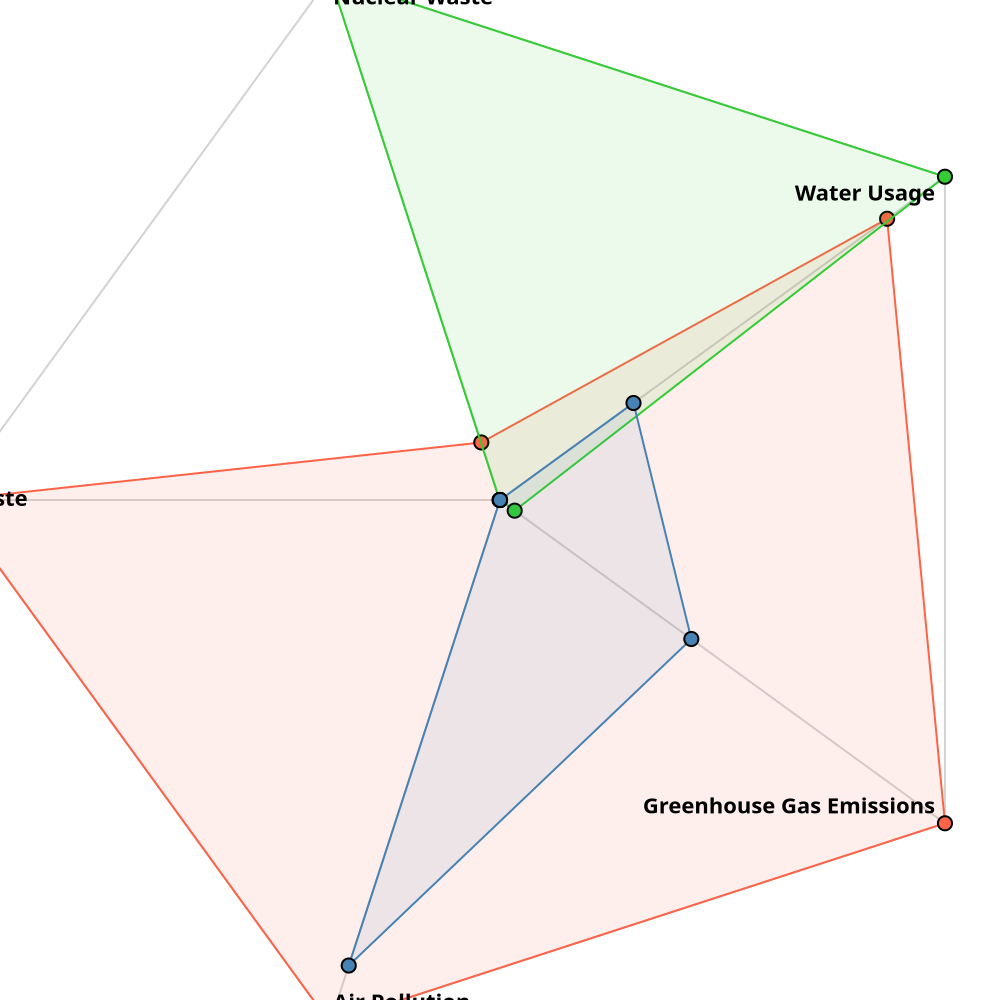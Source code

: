 {
  "$schema": "https://vega.github.io/schema/vega/v5.json",
  "description": "A radar chart example, showing multiple dimensions in a radial layout.",
  "width": 500,
  "height": 500,
  "title": {
    "text": "Environmental Impact of Energy Sources",
    "fontSize": 18,
    "fontWeight": "bold",
    "anchor": "middle"
  },
  "padding": 525,
  "autosize": {"type": "none", "contains": "padding"},
  "signals": [{"name": "radius", "update": "width / 2"}],
  "data": [
    {
      "name": "table",
      "values": [
        {
          "key": "Greenhouse Gas Emissions",
          "value": 1,
          "category": "Coal",
          "trueValue": 1050
        },
        {
          "key": "Air Pollution",
          "value": 1,
          "category": "Coal",
          "trueValue": 5.08
        },
        {"key": "Waste", "value": 1, "category": "Coal", "trueValue": 34.25},
        {
          "key": "Nuclear Waste",
          "value": 0.11,
          "category": "Coal",
          "trueValue": 4.6
        },
        {
          "key": "Water Usage",
          "value": 0.87,
          "category": "Coal",
          "trueValue": 2.6
        },
        {
          "key": "Greenhouse Gas Emissions",
          "value": 0.033,
          "category": "Nuclear",
          "trueValue": 35
        },
        {
          "key": "Air Pollution",
          "value": 0,
          "category": "Nuclear",
          "trueValue": 0
        },
        {
          "key": "Waste",
          "value": 0.0009,
          "category": "Nuclear",
          "trueValue": 0.03
        },
        {
          "key": "Nuclear Waste",
          "value": 1,
          "category": "Nuclear",
          "trueValue": "42"
        },
        {
          "key": "Water Usage",
          "value": 1,
          "category": "Nuclear",
          "trueValue": "3"
        },
        {
          "key": "Greenhouse Gas Emissions",
          "value": 0.43,
          "category": "Natural Gas",
          "trueValue": 450
        },
        {
          "key": "Air Pollution",
          "value": 0.89,
          "category": "Natural Gas",
          "trueValue": 4.55
        },
        {"key": "Waste", "value": 0, "category": "Natural Gas", "trueValue": 0},
        {
          "key": "Nuclear Waste",
          "value": 0,
          "category": "Natural Gas",
          "trueValue": 0
        },
        {
          "key": "Water Usage",
          "value": 0.3,
          "category": "Natural Gas",
          "trueValue": 0.9
        }
      ]
    },
    {
      "name": "keys",
      "source": "table",
      "transform": [{"type": "aggregate", "groupby": ["key"]}]
    }
  ],
  "scales": [
    {
      "name": "angular",
      "type": "point",
      "range": {"signal": "[-PI, PI]"},
      "padding": 0.5,
      "domain": {"data": "table", "field": "key"}
    },
    {
      "name": "radial",
      "type": "linear",
      "range": {"signal": "[0, radius]"},
      "zero": true,
      "nice": false,
      "domain": {"data": "table", "field": "value"},
      "domainMin": 0
    },
    {
      "name": "color",
      "type": "ordinal",
      "domain": {"data": "table", "field": "category"},
      "range": ["#ff6347", "#32cd32", "#4682b4"]
    }
  ],
  "legends": [
    {
      "fill": "color",
      "title": "Energy Source",
      "orient": "right",
      "padding": 10,
      "legendX": 300,
      "legendY": 350
    }
  ],
  "encode": {"enter": {"x": {"signal": "radius"}, "y": {"signal": "radius"}}},
  "marks": [
    {
      "type": "group",
      "name": "categories",
      "zindex": 1,
      "from": {
        "facet": {"data": "table", "name": "facet", "groupby": ["category"]}
      },
      "marks": [
        {
          "type": "line",
          "name": "category-line",
          "from": {"data": "facet"},
          "encode": {
            "enter": {
              "interpolate": {"value": "linear-closed"},
              "x": {
                "signal": "scale('radial', datum.value) * cos(scale('angular', datum.key))"
              },
              "y": {
                "signal": "scale('radial', datum.value) * sin(scale('angular', datum.key))"
              },
              "stroke": {"scale": "color", "field": "category"},
              "strokeWidth": {"value": 1},
              "fill": {"scale": "color", "field": "category"},
              "fillOpacity": {"value": 0.1}
            }
          }
        },
        {
          "type": "symbol",
          "name": "category-point",
          "from": {"data": "facet"},
          "encode": {
            "enter": {
              "x": {
                "signal": "scale('radial', datum.value) * cos(scale('angular', datum.key))"
              },
              "y": {
                "signal": "scale('radial', datum.value) * sin(scale('angular', datum.key))"
              },
              "size": {"value": 50},
              "fill": {"scale": "color", "field": "category"},
              "stroke": {"value": "black"},
              "tooltip": {
                "signal": "{'Category': datum.category, 'Metric': datum.key, 'Weight (g)': datum.trueValue}"
              }
            }
          }
        }
      ]
    },
    {
      "type": "rule",
      "name": "radial-grid",
      "from": {"data": "keys"},
      "zindex": 0,
      "encode": {
        "enter": {
          "x": {"value": 0},
          "y": {"value": 0},
          "x2": {"signal": "radius * cos(scale('angular', datum.key))"},
          "y2": {"signal": "radius * sin(scale('angular', datum.key))"},
          "stroke": {"value": "lightgray"},
          "strokeWidth": {"value": 1}
        }
      }
    },
    {
      "type": "text",
      "name": "key-label",
      "from": {"data": "keys"},
      "zindex": 1,
      "encode": {
        "enter": {
          "x": {"signal": "(radius + 5) * cos(scale('angular', datum.key))"},
          "y": {"signal": "(radius + 5) * sin(scale('angular', datum.key))"},
          "text": {"field": "key"},
          "align": [
            {
              "test": "abs(scale('angular', datum.key)) > PI / 2",
              "value": "right"
            },
            {"value": "left"}
          ],
          "baseline": [
            {"test": "scale('angular', datum.key) > 0", "value": "top"},
            {"test": "scale('angular', datum.key) == 0", "value": "middle"},
            {"value": "bottom"}
          ],
          "fill": {"value": "black"},
          "fontWeight": {"value": "bold"}
        }
      }
    },
    {
      "type": "line",
      "name": "outer-line",
      "from": {"data": "radial-grid"},
      "encode": {
        "enter": {
          "interpolate": {"value": "linear-closed"},
          "x": {"field": "x2"},
          "y": {"field": "y2"},
          "stroke": {"value": "lightgray"},
          "strokeWidth": {"value": 1}
        }
      }
    }
  ],
  "config": {}
}
